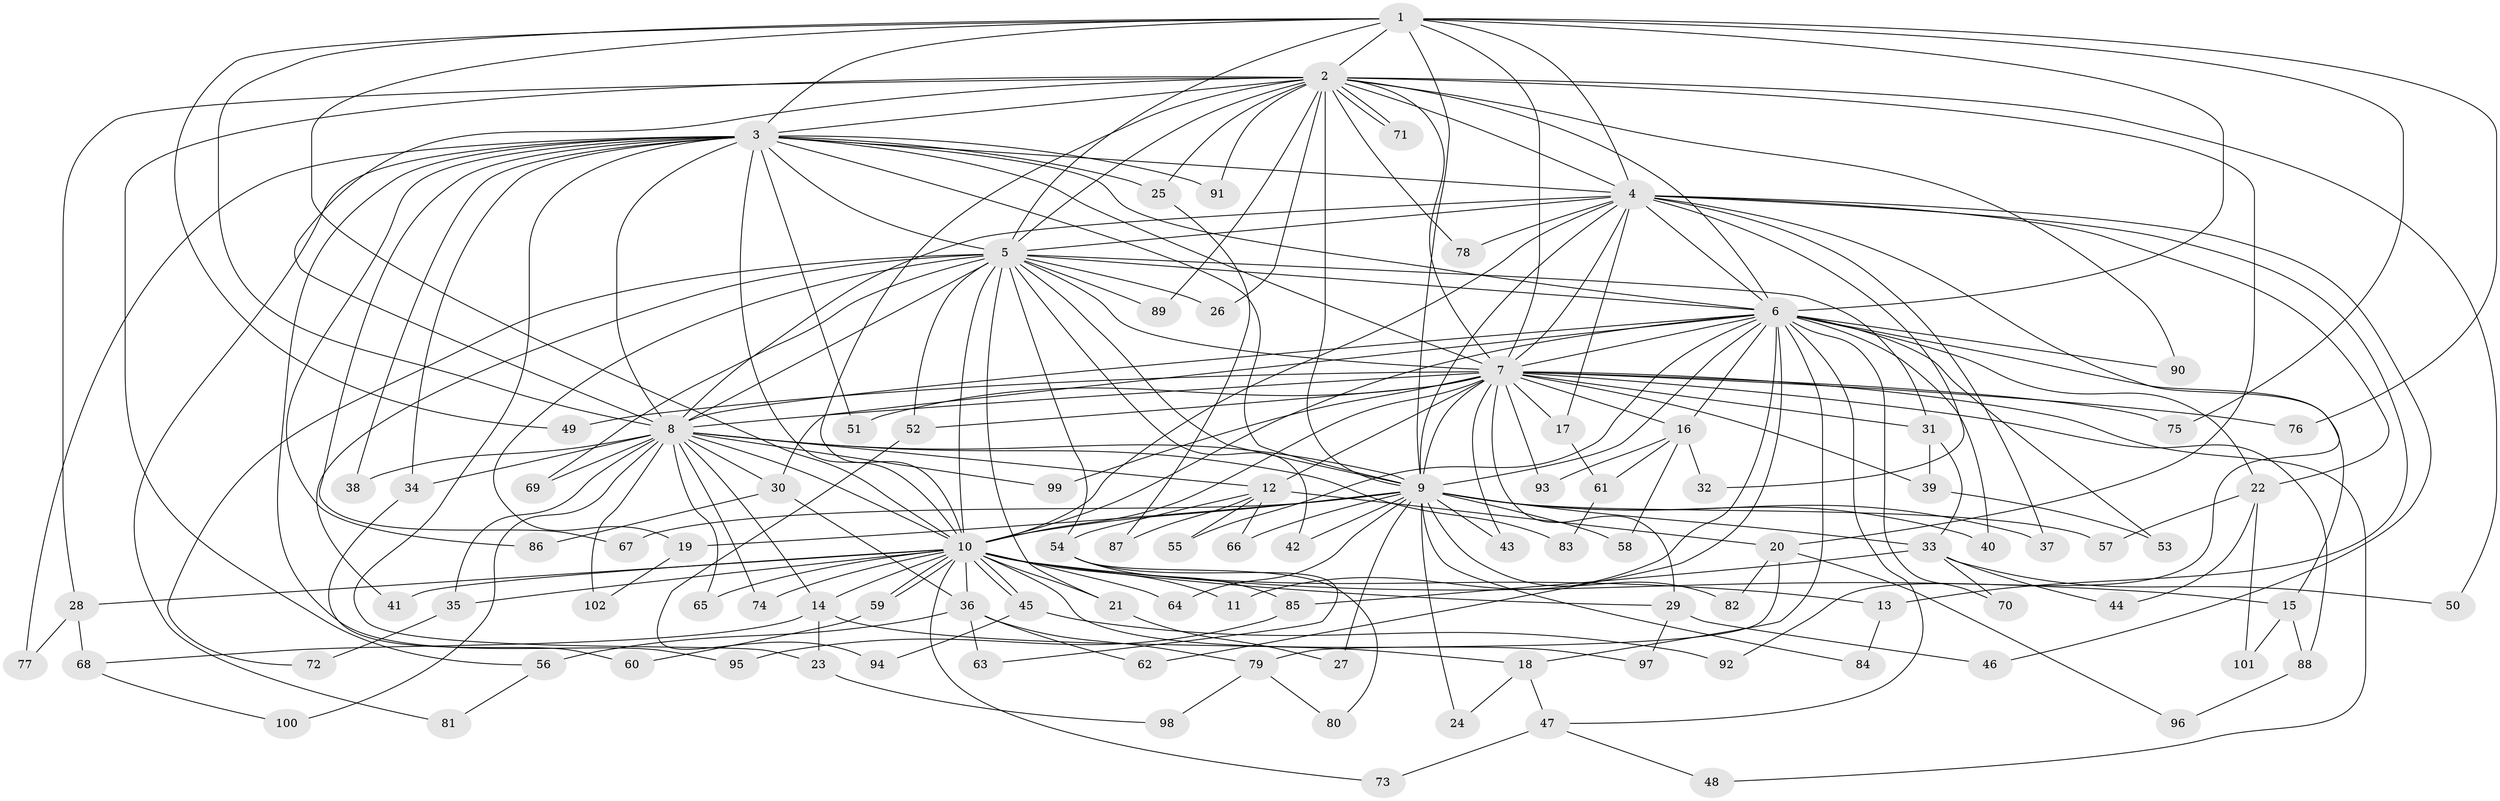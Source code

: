 // coarse degree distribution, {19: 0.016129032258064516, 16: 0.03225806451612903, 14: 0.03225806451612903, 12: 0.016129032258064516, 21: 0.016129032258064516, 18: 0.016129032258064516, 23: 0.016129032258064516, 2: 0.45161290322580644, 8: 0.016129032258064516, 3: 0.1774193548387097, 5: 0.04838709677419355, 6: 0.016129032258064516, 7: 0.03225806451612903, 4: 0.06451612903225806, 9: 0.016129032258064516, 1: 0.03225806451612903}
// Generated by graph-tools (version 1.1) at 2025/49/03/04/25 22:49:56]
// undirected, 102 vertices, 229 edges
graph export_dot {
  node [color=gray90,style=filled];
  1;
  2;
  3;
  4;
  5;
  6;
  7;
  8;
  9;
  10;
  11;
  12;
  13;
  14;
  15;
  16;
  17;
  18;
  19;
  20;
  21;
  22;
  23;
  24;
  25;
  26;
  27;
  28;
  29;
  30;
  31;
  32;
  33;
  34;
  35;
  36;
  37;
  38;
  39;
  40;
  41;
  42;
  43;
  44;
  45;
  46;
  47;
  48;
  49;
  50;
  51;
  52;
  53;
  54;
  55;
  56;
  57;
  58;
  59;
  60;
  61;
  62;
  63;
  64;
  65;
  66;
  67;
  68;
  69;
  70;
  71;
  72;
  73;
  74;
  75;
  76;
  77;
  78;
  79;
  80;
  81;
  82;
  83;
  84;
  85;
  86;
  87;
  88;
  89;
  90;
  91;
  92;
  93;
  94;
  95;
  96;
  97;
  98;
  99;
  100;
  101;
  102;
  1 -- 2;
  1 -- 3;
  1 -- 4;
  1 -- 5;
  1 -- 6;
  1 -- 7;
  1 -- 8;
  1 -- 9;
  1 -- 10;
  1 -- 49;
  1 -- 75;
  1 -- 76;
  2 -- 3;
  2 -- 4;
  2 -- 5;
  2 -- 6;
  2 -- 7;
  2 -- 8;
  2 -- 9;
  2 -- 10;
  2 -- 20;
  2 -- 25;
  2 -- 26;
  2 -- 28;
  2 -- 50;
  2 -- 56;
  2 -- 71;
  2 -- 71;
  2 -- 78;
  2 -- 89;
  2 -- 90;
  2 -- 91;
  3 -- 4;
  3 -- 5;
  3 -- 6;
  3 -- 7;
  3 -- 8;
  3 -- 9;
  3 -- 10;
  3 -- 23;
  3 -- 25;
  3 -- 34;
  3 -- 38;
  3 -- 51;
  3 -- 67;
  3 -- 77;
  3 -- 81;
  3 -- 86;
  3 -- 91;
  3 -- 95;
  4 -- 5;
  4 -- 6;
  4 -- 7;
  4 -- 8;
  4 -- 9;
  4 -- 10;
  4 -- 13;
  4 -- 17;
  4 -- 22;
  4 -- 32;
  4 -- 37;
  4 -- 46;
  4 -- 78;
  4 -- 92;
  5 -- 6;
  5 -- 7;
  5 -- 8;
  5 -- 9;
  5 -- 10;
  5 -- 19;
  5 -- 21;
  5 -- 26;
  5 -- 31;
  5 -- 41;
  5 -- 42;
  5 -- 52;
  5 -- 54;
  5 -- 69;
  5 -- 72;
  5 -- 89;
  6 -- 7;
  6 -- 8;
  6 -- 9;
  6 -- 10;
  6 -- 11;
  6 -- 15;
  6 -- 16;
  6 -- 18;
  6 -- 22;
  6 -- 30;
  6 -- 40;
  6 -- 47;
  6 -- 53;
  6 -- 55;
  6 -- 62;
  6 -- 70;
  6 -- 90;
  7 -- 8;
  7 -- 9;
  7 -- 10;
  7 -- 12;
  7 -- 16;
  7 -- 17;
  7 -- 29;
  7 -- 31;
  7 -- 39;
  7 -- 43;
  7 -- 48;
  7 -- 49;
  7 -- 51;
  7 -- 52;
  7 -- 75;
  7 -- 76;
  7 -- 88;
  7 -- 93;
  7 -- 99;
  8 -- 9;
  8 -- 10;
  8 -- 12;
  8 -- 14;
  8 -- 30;
  8 -- 34;
  8 -- 35;
  8 -- 38;
  8 -- 65;
  8 -- 69;
  8 -- 74;
  8 -- 83;
  8 -- 99;
  8 -- 100;
  8 -- 102;
  9 -- 10;
  9 -- 19;
  9 -- 24;
  9 -- 27;
  9 -- 33;
  9 -- 37;
  9 -- 40;
  9 -- 42;
  9 -- 43;
  9 -- 57;
  9 -- 58;
  9 -- 64;
  9 -- 66;
  9 -- 67;
  9 -- 82;
  9 -- 84;
  10 -- 11;
  10 -- 13;
  10 -- 14;
  10 -- 15;
  10 -- 21;
  10 -- 28;
  10 -- 29;
  10 -- 35;
  10 -- 36;
  10 -- 41;
  10 -- 45;
  10 -- 45;
  10 -- 59;
  10 -- 59;
  10 -- 64;
  10 -- 65;
  10 -- 73;
  10 -- 74;
  10 -- 97;
  12 -- 20;
  12 -- 54;
  12 -- 55;
  12 -- 66;
  12 -- 87;
  13 -- 84;
  14 -- 18;
  14 -- 23;
  14 -- 68;
  15 -- 88;
  15 -- 101;
  16 -- 32;
  16 -- 58;
  16 -- 61;
  16 -- 93;
  17 -- 61;
  18 -- 24;
  18 -- 47;
  19 -- 102;
  20 -- 79;
  20 -- 82;
  20 -- 96;
  21 -- 27;
  22 -- 44;
  22 -- 57;
  22 -- 101;
  23 -- 98;
  25 -- 87;
  28 -- 68;
  28 -- 77;
  29 -- 46;
  29 -- 97;
  30 -- 36;
  30 -- 86;
  31 -- 33;
  31 -- 39;
  33 -- 44;
  33 -- 50;
  33 -- 70;
  33 -- 85;
  34 -- 60;
  35 -- 72;
  36 -- 56;
  36 -- 62;
  36 -- 63;
  36 -- 79;
  39 -- 53;
  45 -- 92;
  45 -- 94;
  47 -- 48;
  47 -- 73;
  52 -- 94;
  54 -- 63;
  54 -- 80;
  54 -- 85;
  56 -- 81;
  59 -- 60;
  61 -- 83;
  68 -- 100;
  79 -- 80;
  79 -- 98;
  85 -- 95;
  88 -- 96;
}
